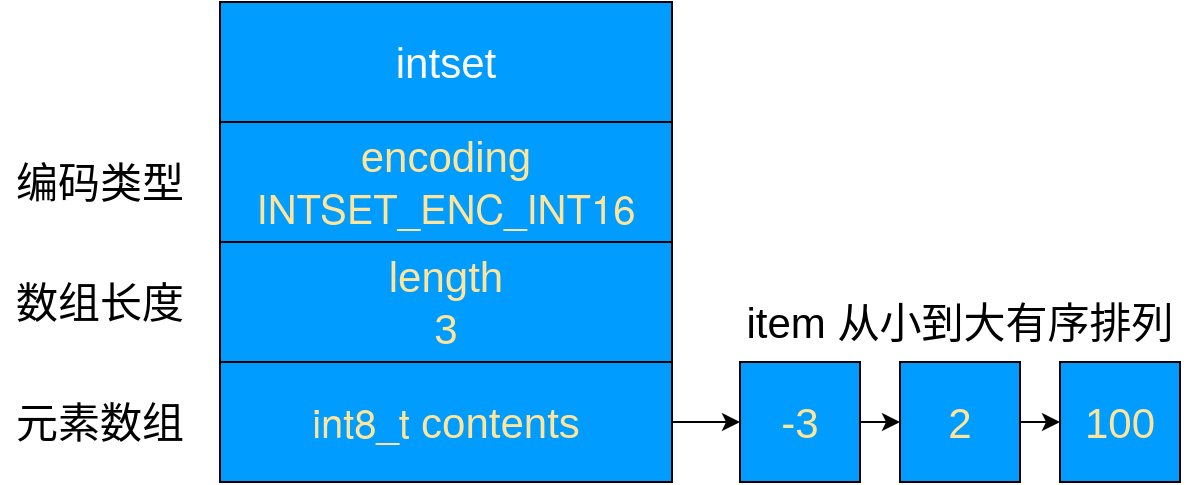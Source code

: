 <mxfile version="14.1.8" type="device"><diagram id="44wrYmRX66pVVTsm4y2_" name="第 1 页"><mxGraphModel dx="1024" dy="592" grid="1" gridSize="10" guides="1" tooltips="1" connect="1" arrows="1" fold="1" page="1" pageScale="1" pageWidth="827" pageHeight="1169" math="0" shadow="0"><root><mxCell id="0"/><mxCell id="1" parent="0"/><mxCell id="2a7FxPtPShy645wy89sz-1" value="intset" style="rounded=0;whiteSpace=wrap;html=1;fontSize=21;fillColor=#009CFF;fontColor=#FFFFFF;" vertex="1" parent="1"><mxGeometry x="230" y="200" width="226" height="60" as="geometry"/></mxCell><mxCell id="2a7FxPtPShy645wy89sz-2" value="encoding&lt;br&gt;&lt;span style=&quot;font-family: &amp;quot;helvetica neue&amp;quot;, helvetica, arial, sans-serif; font-size: 20px; text-align: left;&quot;&gt;INTSET_ENC_INT16&lt;/span&gt;" style="rounded=0;whiteSpace=wrap;html=1;fontSize=21;labelBackgroundColor=none;fillColor=#009CFF;fontColor=#FFE599;" vertex="1" parent="1"><mxGeometry x="230" y="260" width="226" height="60" as="geometry"/></mxCell><mxCell id="2a7FxPtPShy645wy89sz-3" value="length&lt;br&gt;3" style="rounded=0;whiteSpace=wrap;html=1;labelBackgroundColor=none;strokeColor=#000000;fontSize=21;fillColor=#009CFF;fontColor=#FFE599;" vertex="1" parent="1"><mxGeometry x="230" y="320" width="226" height="60" as="geometry"/></mxCell><mxCell id="2a7FxPtPShy645wy89sz-4" value="&lt;span style=&quot;font-family: &amp;quot;helvetica neue&amp;quot;, helvetica, arial, sans-serif; font-size: 20px;&quot;&gt;int8_t&amp;nbsp;&lt;/span&gt;contents" style="rounded=0;whiteSpace=wrap;html=1;labelBackgroundColor=none;strokeColor=#000000;fontSize=21;fillColor=#009CFF;fontColor=#FFE599;" vertex="1" parent="1"><mxGeometry x="230" y="380" width="226" height="60" as="geometry"/></mxCell><mxCell id="2a7FxPtPShy645wy89sz-5" value="-3" style="rounded=0;whiteSpace=wrap;html=1;labelBackgroundColor=none;strokeColor=#000000;fontSize=21;fillColor=#009CFF;fontColor=#FFE599;" vertex="1" parent="1"><mxGeometry x="490" y="380" width="60" height="60" as="geometry"/></mxCell><mxCell id="2a7FxPtPShy645wy89sz-6" value="2" style="rounded=0;whiteSpace=wrap;html=1;labelBackgroundColor=none;strokeColor=#000000;fontSize=21;fillColor=#009CFF;fontColor=#FFE599;" vertex="1" parent="1"><mxGeometry x="570" y="380" width="60" height="60" as="geometry"/></mxCell><mxCell id="2a7FxPtPShy645wy89sz-7" value="100" style="rounded=0;whiteSpace=wrap;html=1;labelBackgroundColor=none;strokeColor=#000000;fontSize=21;fillColor=#009CFF;fontColor=#FFE599;" vertex="1" parent="1"><mxGeometry x="650" y="380" width="60" height="60" as="geometry"/></mxCell><mxCell id="2a7FxPtPShy645wy89sz-8" value="" style="endArrow=classic;html=1;fontSize=21;exitX=1;exitY=0.5;exitDx=0;exitDy=0;entryX=0;entryY=0.5;entryDx=0;entryDy=0;fontColor=#FFE599;" edge="1" parent="1" source="2a7FxPtPShy645wy89sz-4" target="2a7FxPtPShy645wy89sz-5"><mxGeometry width="50" height="50" relative="1" as="geometry"><mxPoint x="410" y="550" as="sourcePoint"/><mxPoint x="460" y="500" as="targetPoint"/></mxGeometry></mxCell><mxCell id="2a7FxPtPShy645wy89sz-9" value="" style="endArrow=classic;html=1;fontSize=21;entryX=0;entryY=0.5;entryDx=0;entryDy=0;exitX=1;exitY=0.5;exitDx=0;exitDy=0;fontColor=#FFE599;" edge="1" parent="1" source="2a7FxPtPShy645wy89sz-5" target="2a7FxPtPShy645wy89sz-6"><mxGeometry width="50" height="50" relative="1" as="geometry"><mxPoint x="380" y="520" as="sourcePoint"/><mxPoint x="430" y="470" as="targetPoint"/></mxGeometry></mxCell><mxCell id="2a7FxPtPShy645wy89sz-10" value="" style="endArrow=classic;html=1;fontSize=21;entryX=0;entryY=0.5;entryDx=0;entryDy=0;exitX=1;exitY=0.5;exitDx=0;exitDy=0;fontColor=#FFE599;" edge="1" parent="1" source="2a7FxPtPShy645wy89sz-6" target="2a7FxPtPShy645wy89sz-7"><mxGeometry width="50" height="50" relative="1" as="geometry"><mxPoint x="540" y="530" as="sourcePoint"/><mxPoint x="590" y="480" as="targetPoint"/></mxGeometry></mxCell><mxCell id="2a7FxPtPShy645wy89sz-11" value="item 从小到大有序排列" style="text;html=1;strokeColor=none;fillColor=none;align=center;verticalAlign=middle;whiteSpace=wrap;rounded=0;labelBackgroundColor=none;fontSize=21;" vertex="1" parent="1"><mxGeometry x="480" y="350" width="240" height="20" as="geometry"/></mxCell><mxCell id="2a7FxPtPShy645wy89sz-12" value="编码类型" style="text;html=1;strokeColor=none;fillColor=none;align=center;verticalAlign=middle;whiteSpace=wrap;rounded=0;labelBackgroundColor=none;fontSize=21;fontColor=#000000;" vertex="1" parent="1"><mxGeometry x="120" y="275" width="100" height="30" as="geometry"/></mxCell><mxCell id="2a7FxPtPShy645wy89sz-13" value="数组长度" style="text;html=1;strokeColor=none;fillColor=none;align=center;verticalAlign=middle;whiteSpace=wrap;rounded=0;labelBackgroundColor=none;fontSize=21;fontColor=#000000;" vertex="1" parent="1"><mxGeometry x="120" y="335" width="100" height="30" as="geometry"/></mxCell><mxCell id="2a7FxPtPShy645wy89sz-14" value="元素数组" style="text;html=1;strokeColor=none;fillColor=none;align=center;verticalAlign=middle;whiteSpace=wrap;rounded=0;labelBackgroundColor=none;fontSize=21;fontColor=#000000;" vertex="1" parent="1"><mxGeometry x="120" y="395" width="100" height="30" as="geometry"/></mxCell></root></mxGraphModel></diagram></mxfile>